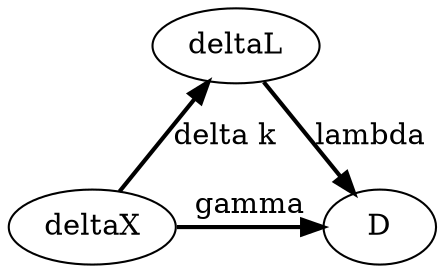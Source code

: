 digraph {
  deltaL -> D [label = "lambda", style="bold"];
  deltaX -> deltaL [label = "delta k", style="bold"];
  deltaX -> D [label = "gamma", style="bold"];
  {rank=same; deltaX; D};
}
